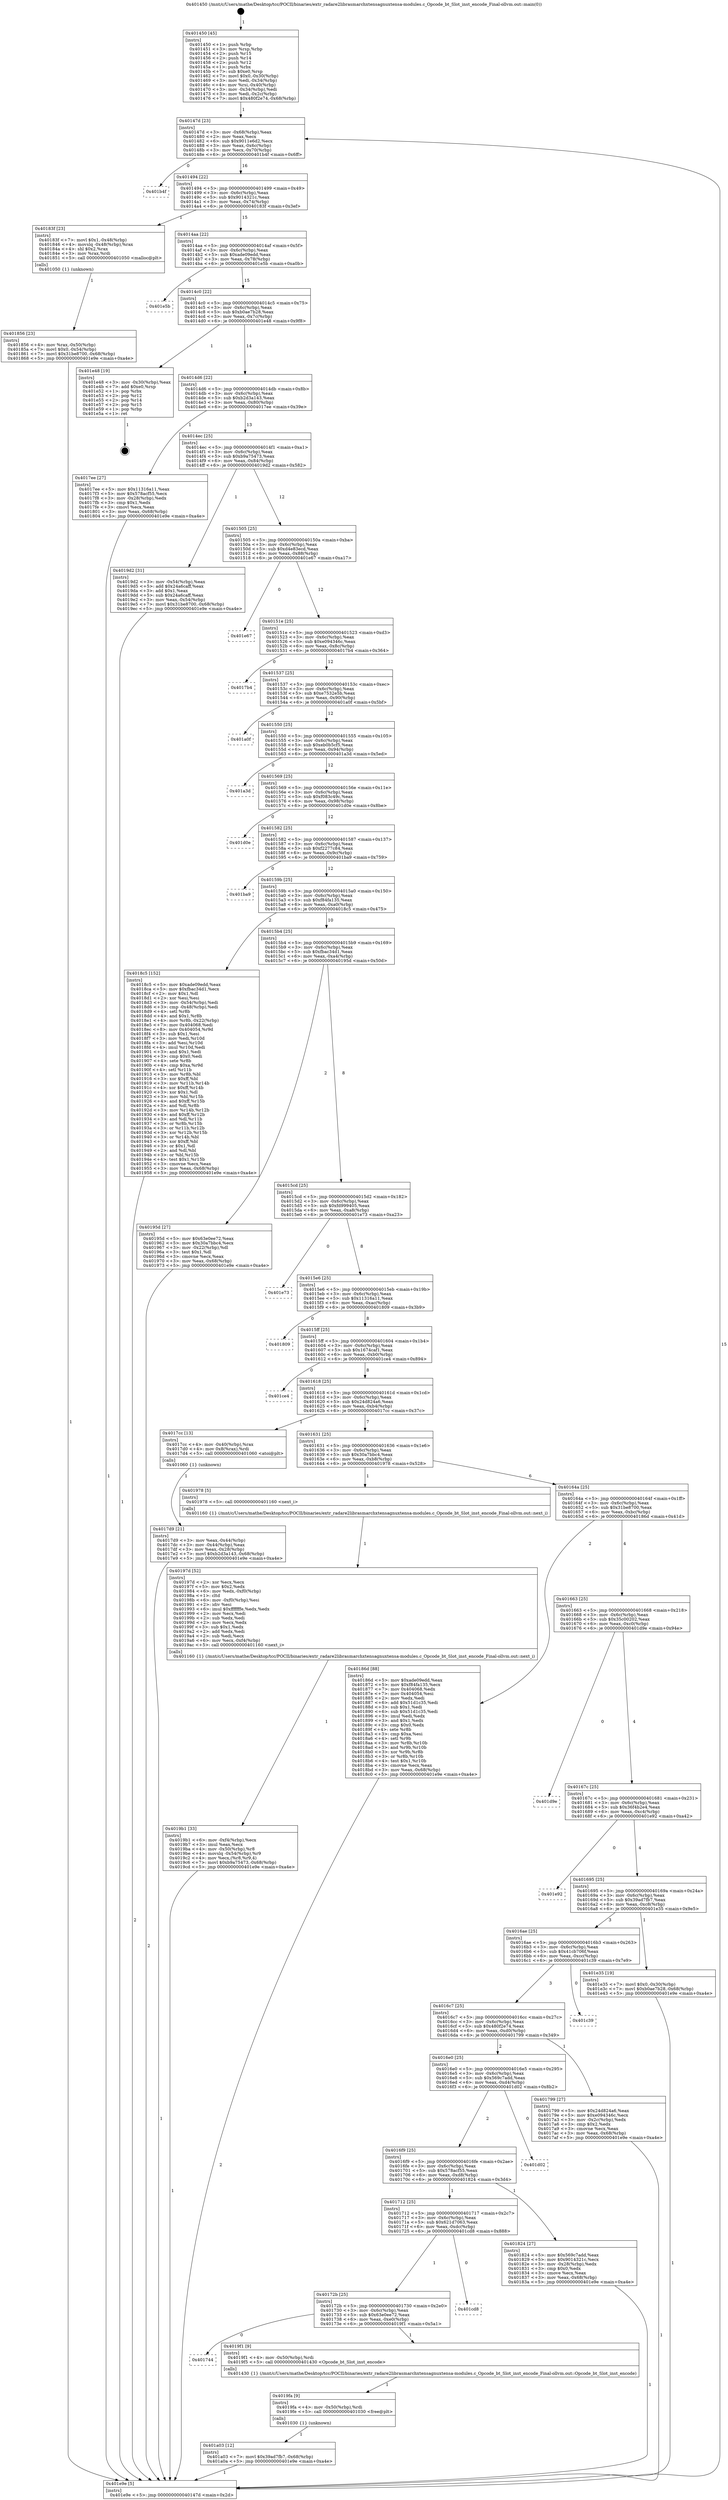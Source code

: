 digraph "0x401450" {
  label = "0x401450 (/mnt/c/Users/mathe/Desktop/tcc/POCII/binaries/extr_radare2librasmarchxtensagnuxtensa-modules.c_Opcode_bt_Slot_inst_encode_Final-ollvm.out::main(0))"
  labelloc = "t"
  node[shape=record]

  Entry [label="",width=0.3,height=0.3,shape=circle,fillcolor=black,style=filled]
  "0x40147d" [label="{
     0x40147d [23]\l
     | [instrs]\l
     &nbsp;&nbsp;0x40147d \<+3\>: mov -0x68(%rbp),%eax\l
     &nbsp;&nbsp;0x401480 \<+2\>: mov %eax,%ecx\l
     &nbsp;&nbsp;0x401482 \<+6\>: sub $0x9011e6d2,%ecx\l
     &nbsp;&nbsp;0x401488 \<+3\>: mov %eax,-0x6c(%rbp)\l
     &nbsp;&nbsp;0x40148b \<+3\>: mov %ecx,-0x70(%rbp)\l
     &nbsp;&nbsp;0x40148e \<+6\>: je 0000000000401b4f \<main+0x6ff\>\l
  }"]
  "0x401b4f" [label="{
     0x401b4f\l
  }", style=dashed]
  "0x401494" [label="{
     0x401494 [22]\l
     | [instrs]\l
     &nbsp;&nbsp;0x401494 \<+5\>: jmp 0000000000401499 \<main+0x49\>\l
     &nbsp;&nbsp;0x401499 \<+3\>: mov -0x6c(%rbp),%eax\l
     &nbsp;&nbsp;0x40149c \<+5\>: sub $0x9014321c,%eax\l
     &nbsp;&nbsp;0x4014a1 \<+3\>: mov %eax,-0x74(%rbp)\l
     &nbsp;&nbsp;0x4014a4 \<+6\>: je 000000000040183f \<main+0x3ef\>\l
  }"]
  Exit [label="",width=0.3,height=0.3,shape=circle,fillcolor=black,style=filled,peripheries=2]
  "0x40183f" [label="{
     0x40183f [23]\l
     | [instrs]\l
     &nbsp;&nbsp;0x40183f \<+7\>: movl $0x1,-0x48(%rbp)\l
     &nbsp;&nbsp;0x401846 \<+4\>: movslq -0x48(%rbp),%rax\l
     &nbsp;&nbsp;0x40184a \<+4\>: shl $0x2,%rax\l
     &nbsp;&nbsp;0x40184e \<+3\>: mov %rax,%rdi\l
     &nbsp;&nbsp;0x401851 \<+5\>: call 0000000000401050 \<malloc@plt\>\l
     | [calls]\l
     &nbsp;&nbsp;0x401050 \{1\} (unknown)\l
  }"]
  "0x4014aa" [label="{
     0x4014aa [22]\l
     | [instrs]\l
     &nbsp;&nbsp;0x4014aa \<+5\>: jmp 00000000004014af \<main+0x5f\>\l
     &nbsp;&nbsp;0x4014af \<+3\>: mov -0x6c(%rbp),%eax\l
     &nbsp;&nbsp;0x4014b2 \<+5\>: sub $0xade09edd,%eax\l
     &nbsp;&nbsp;0x4014b7 \<+3\>: mov %eax,-0x78(%rbp)\l
     &nbsp;&nbsp;0x4014ba \<+6\>: je 0000000000401e5b \<main+0xa0b\>\l
  }"]
  "0x401a03" [label="{
     0x401a03 [12]\l
     | [instrs]\l
     &nbsp;&nbsp;0x401a03 \<+7\>: movl $0x39ad7fb7,-0x68(%rbp)\l
     &nbsp;&nbsp;0x401a0a \<+5\>: jmp 0000000000401e9e \<main+0xa4e\>\l
  }"]
  "0x401e5b" [label="{
     0x401e5b\l
  }", style=dashed]
  "0x4014c0" [label="{
     0x4014c0 [22]\l
     | [instrs]\l
     &nbsp;&nbsp;0x4014c0 \<+5\>: jmp 00000000004014c5 \<main+0x75\>\l
     &nbsp;&nbsp;0x4014c5 \<+3\>: mov -0x6c(%rbp),%eax\l
     &nbsp;&nbsp;0x4014c8 \<+5\>: sub $0xb0ae7b28,%eax\l
     &nbsp;&nbsp;0x4014cd \<+3\>: mov %eax,-0x7c(%rbp)\l
     &nbsp;&nbsp;0x4014d0 \<+6\>: je 0000000000401e48 \<main+0x9f8\>\l
  }"]
  "0x4019fa" [label="{
     0x4019fa [9]\l
     | [instrs]\l
     &nbsp;&nbsp;0x4019fa \<+4\>: mov -0x50(%rbp),%rdi\l
     &nbsp;&nbsp;0x4019fe \<+5\>: call 0000000000401030 \<free@plt\>\l
     | [calls]\l
     &nbsp;&nbsp;0x401030 \{1\} (unknown)\l
  }"]
  "0x401e48" [label="{
     0x401e48 [19]\l
     | [instrs]\l
     &nbsp;&nbsp;0x401e48 \<+3\>: mov -0x30(%rbp),%eax\l
     &nbsp;&nbsp;0x401e4b \<+7\>: add $0xe0,%rsp\l
     &nbsp;&nbsp;0x401e52 \<+1\>: pop %rbx\l
     &nbsp;&nbsp;0x401e53 \<+2\>: pop %r12\l
     &nbsp;&nbsp;0x401e55 \<+2\>: pop %r14\l
     &nbsp;&nbsp;0x401e57 \<+2\>: pop %r15\l
     &nbsp;&nbsp;0x401e59 \<+1\>: pop %rbp\l
     &nbsp;&nbsp;0x401e5a \<+1\>: ret\l
  }"]
  "0x4014d6" [label="{
     0x4014d6 [22]\l
     | [instrs]\l
     &nbsp;&nbsp;0x4014d6 \<+5\>: jmp 00000000004014db \<main+0x8b\>\l
     &nbsp;&nbsp;0x4014db \<+3\>: mov -0x6c(%rbp),%eax\l
     &nbsp;&nbsp;0x4014de \<+5\>: sub $0xb2d3a143,%eax\l
     &nbsp;&nbsp;0x4014e3 \<+3\>: mov %eax,-0x80(%rbp)\l
     &nbsp;&nbsp;0x4014e6 \<+6\>: je 00000000004017ee \<main+0x39e\>\l
  }"]
  "0x401744" [label="{
     0x401744\l
  }", style=dashed]
  "0x4017ee" [label="{
     0x4017ee [27]\l
     | [instrs]\l
     &nbsp;&nbsp;0x4017ee \<+5\>: mov $0x11316a11,%eax\l
     &nbsp;&nbsp;0x4017f3 \<+5\>: mov $0x578acf55,%ecx\l
     &nbsp;&nbsp;0x4017f8 \<+3\>: mov -0x28(%rbp),%edx\l
     &nbsp;&nbsp;0x4017fb \<+3\>: cmp $0x1,%edx\l
     &nbsp;&nbsp;0x4017fe \<+3\>: cmovl %ecx,%eax\l
     &nbsp;&nbsp;0x401801 \<+3\>: mov %eax,-0x68(%rbp)\l
     &nbsp;&nbsp;0x401804 \<+5\>: jmp 0000000000401e9e \<main+0xa4e\>\l
  }"]
  "0x4014ec" [label="{
     0x4014ec [25]\l
     | [instrs]\l
     &nbsp;&nbsp;0x4014ec \<+5\>: jmp 00000000004014f1 \<main+0xa1\>\l
     &nbsp;&nbsp;0x4014f1 \<+3\>: mov -0x6c(%rbp),%eax\l
     &nbsp;&nbsp;0x4014f4 \<+5\>: sub $0xb9a75473,%eax\l
     &nbsp;&nbsp;0x4014f9 \<+6\>: mov %eax,-0x84(%rbp)\l
     &nbsp;&nbsp;0x4014ff \<+6\>: je 00000000004019d2 \<main+0x582\>\l
  }"]
  "0x4019f1" [label="{
     0x4019f1 [9]\l
     | [instrs]\l
     &nbsp;&nbsp;0x4019f1 \<+4\>: mov -0x50(%rbp),%rdi\l
     &nbsp;&nbsp;0x4019f5 \<+5\>: call 0000000000401430 \<Opcode_bt_Slot_inst_encode\>\l
     | [calls]\l
     &nbsp;&nbsp;0x401430 \{1\} (/mnt/c/Users/mathe/Desktop/tcc/POCII/binaries/extr_radare2librasmarchxtensagnuxtensa-modules.c_Opcode_bt_Slot_inst_encode_Final-ollvm.out::Opcode_bt_Slot_inst_encode)\l
  }"]
  "0x4019d2" [label="{
     0x4019d2 [31]\l
     | [instrs]\l
     &nbsp;&nbsp;0x4019d2 \<+3\>: mov -0x54(%rbp),%eax\l
     &nbsp;&nbsp;0x4019d5 \<+5\>: add $0x24a6caff,%eax\l
     &nbsp;&nbsp;0x4019da \<+3\>: add $0x1,%eax\l
     &nbsp;&nbsp;0x4019dd \<+5\>: sub $0x24a6caff,%eax\l
     &nbsp;&nbsp;0x4019e2 \<+3\>: mov %eax,-0x54(%rbp)\l
     &nbsp;&nbsp;0x4019e5 \<+7\>: movl $0x31be8700,-0x68(%rbp)\l
     &nbsp;&nbsp;0x4019ec \<+5\>: jmp 0000000000401e9e \<main+0xa4e\>\l
  }"]
  "0x401505" [label="{
     0x401505 [25]\l
     | [instrs]\l
     &nbsp;&nbsp;0x401505 \<+5\>: jmp 000000000040150a \<main+0xba\>\l
     &nbsp;&nbsp;0x40150a \<+3\>: mov -0x6c(%rbp),%eax\l
     &nbsp;&nbsp;0x40150d \<+5\>: sub $0xd4e83ecd,%eax\l
     &nbsp;&nbsp;0x401512 \<+6\>: mov %eax,-0x88(%rbp)\l
     &nbsp;&nbsp;0x401518 \<+6\>: je 0000000000401e67 \<main+0xa17\>\l
  }"]
  "0x40172b" [label="{
     0x40172b [25]\l
     | [instrs]\l
     &nbsp;&nbsp;0x40172b \<+5\>: jmp 0000000000401730 \<main+0x2e0\>\l
     &nbsp;&nbsp;0x401730 \<+3\>: mov -0x6c(%rbp),%eax\l
     &nbsp;&nbsp;0x401733 \<+5\>: sub $0x63e0ee72,%eax\l
     &nbsp;&nbsp;0x401738 \<+6\>: mov %eax,-0xe0(%rbp)\l
     &nbsp;&nbsp;0x40173e \<+6\>: je 00000000004019f1 \<main+0x5a1\>\l
  }"]
  "0x401e67" [label="{
     0x401e67\l
  }", style=dashed]
  "0x40151e" [label="{
     0x40151e [25]\l
     | [instrs]\l
     &nbsp;&nbsp;0x40151e \<+5\>: jmp 0000000000401523 \<main+0xd3\>\l
     &nbsp;&nbsp;0x401523 \<+3\>: mov -0x6c(%rbp),%eax\l
     &nbsp;&nbsp;0x401526 \<+5\>: sub $0xe094346c,%eax\l
     &nbsp;&nbsp;0x40152b \<+6\>: mov %eax,-0x8c(%rbp)\l
     &nbsp;&nbsp;0x401531 \<+6\>: je 00000000004017b4 \<main+0x364\>\l
  }"]
  "0x401cd8" [label="{
     0x401cd8\l
  }", style=dashed]
  "0x4017b4" [label="{
     0x4017b4\l
  }", style=dashed]
  "0x401537" [label="{
     0x401537 [25]\l
     | [instrs]\l
     &nbsp;&nbsp;0x401537 \<+5\>: jmp 000000000040153c \<main+0xec\>\l
     &nbsp;&nbsp;0x40153c \<+3\>: mov -0x6c(%rbp),%eax\l
     &nbsp;&nbsp;0x40153f \<+5\>: sub $0xe7532e5b,%eax\l
     &nbsp;&nbsp;0x401544 \<+6\>: mov %eax,-0x90(%rbp)\l
     &nbsp;&nbsp;0x40154a \<+6\>: je 0000000000401a0f \<main+0x5bf\>\l
  }"]
  "0x4019b1" [label="{
     0x4019b1 [33]\l
     | [instrs]\l
     &nbsp;&nbsp;0x4019b1 \<+6\>: mov -0xf4(%rbp),%ecx\l
     &nbsp;&nbsp;0x4019b7 \<+3\>: imul %eax,%ecx\l
     &nbsp;&nbsp;0x4019ba \<+4\>: mov -0x50(%rbp),%r8\l
     &nbsp;&nbsp;0x4019be \<+4\>: movslq -0x54(%rbp),%r9\l
     &nbsp;&nbsp;0x4019c2 \<+4\>: mov %ecx,(%r8,%r9,4)\l
     &nbsp;&nbsp;0x4019c6 \<+7\>: movl $0xb9a75473,-0x68(%rbp)\l
     &nbsp;&nbsp;0x4019cd \<+5\>: jmp 0000000000401e9e \<main+0xa4e\>\l
  }"]
  "0x401a0f" [label="{
     0x401a0f\l
  }", style=dashed]
  "0x401550" [label="{
     0x401550 [25]\l
     | [instrs]\l
     &nbsp;&nbsp;0x401550 \<+5\>: jmp 0000000000401555 \<main+0x105\>\l
     &nbsp;&nbsp;0x401555 \<+3\>: mov -0x6c(%rbp),%eax\l
     &nbsp;&nbsp;0x401558 \<+5\>: sub $0xeb0b5cf5,%eax\l
     &nbsp;&nbsp;0x40155d \<+6\>: mov %eax,-0x94(%rbp)\l
     &nbsp;&nbsp;0x401563 \<+6\>: je 0000000000401a3d \<main+0x5ed\>\l
  }"]
  "0x40197d" [label="{
     0x40197d [52]\l
     | [instrs]\l
     &nbsp;&nbsp;0x40197d \<+2\>: xor %ecx,%ecx\l
     &nbsp;&nbsp;0x40197f \<+5\>: mov $0x2,%edx\l
     &nbsp;&nbsp;0x401984 \<+6\>: mov %edx,-0xf0(%rbp)\l
     &nbsp;&nbsp;0x40198a \<+1\>: cltd\l
     &nbsp;&nbsp;0x40198b \<+6\>: mov -0xf0(%rbp),%esi\l
     &nbsp;&nbsp;0x401991 \<+2\>: idiv %esi\l
     &nbsp;&nbsp;0x401993 \<+6\>: imul $0xfffffffe,%edx,%edx\l
     &nbsp;&nbsp;0x401999 \<+2\>: mov %ecx,%edi\l
     &nbsp;&nbsp;0x40199b \<+2\>: sub %edx,%edi\l
     &nbsp;&nbsp;0x40199d \<+2\>: mov %ecx,%edx\l
     &nbsp;&nbsp;0x40199f \<+3\>: sub $0x1,%edx\l
     &nbsp;&nbsp;0x4019a2 \<+2\>: add %edx,%edi\l
     &nbsp;&nbsp;0x4019a4 \<+2\>: sub %edi,%ecx\l
     &nbsp;&nbsp;0x4019a6 \<+6\>: mov %ecx,-0xf4(%rbp)\l
     &nbsp;&nbsp;0x4019ac \<+5\>: call 0000000000401160 \<next_i\>\l
     | [calls]\l
     &nbsp;&nbsp;0x401160 \{1\} (/mnt/c/Users/mathe/Desktop/tcc/POCII/binaries/extr_radare2librasmarchxtensagnuxtensa-modules.c_Opcode_bt_Slot_inst_encode_Final-ollvm.out::next_i)\l
  }"]
  "0x401a3d" [label="{
     0x401a3d\l
  }", style=dashed]
  "0x401569" [label="{
     0x401569 [25]\l
     | [instrs]\l
     &nbsp;&nbsp;0x401569 \<+5\>: jmp 000000000040156e \<main+0x11e\>\l
     &nbsp;&nbsp;0x40156e \<+3\>: mov -0x6c(%rbp),%eax\l
     &nbsp;&nbsp;0x401571 \<+5\>: sub $0xf083c49c,%eax\l
     &nbsp;&nbsp;0x401576 \<+6\>: mov %eax,-0x98(%rbp)\l
     &nbsp;&nbsp;0x40157c \<+6\>: je 0000000000401d0e \<main+0x8be\>\l
  }"]
  "0x401856" [label="{
     0x401856 [23]\l
     | [instrs]\l
     &nbsp;&nbsp;0x401856 \<+4\>: mov %rax,-0x50(%rbp)\l
     &nbsp;&nbsp;0x40185a \<+7\>: movl $0x0,-0x54(%rbp)\l
     &nbsp;&nbsp;0x401861 \<+7\>: movl $0x31be8700,-0x68(%rbp)\l
     &nbsp;&nbsp;0x401868 \<+5\>: jmp 0000000000401e9e \<main+0xa4e\>\l
  }"]
  "0x401d0e" [label="{
     0x401d0e\l
  }", style=dashed]
  "0x401582" [label="{
     0x401582 [25]\l
     | [instrs]\l
     &nbsp;&nbsp;0x401582 \<+5\>: jmp 0000000000401587 \<main+0x137\>\l
     &nbsp;&nbsp;0x401587 \<+3\>: mov -0x6c(%rbp),%eax\l
     &nbsp;&nbsp;0x40158a \<+5\>: sub $0xf2277c84,%eax\l
     &nbsp;&nbsp;0x40158f \<+6\>: mov %eax,-0x9c(%rbp)\l
     &nbsp;&nbsp;0x401595 \<+6\>: je 0000000000401ba9 \<main+0x759\>\l
  }"]
  "0x401712" [label="{
     0x401712 [25]\l
     | [instrs]\l
     &nbsp;&nbsp;0x401712 \<+5\>: jmp 0000000000401717 \<main+0x2c7\>\l
     &nbsp;&nbsp;0x401717 \<+3\>: mov -0x6c(%rbp),%eax\l
     &nbsp;&nbsp;0x40171a \<+5\>: sub $0x621d7063,%eax\l
     &nbsp;&nbsp;0x40171f \<+6\>: mov %eax,-0xdc(%rbp)\l
     &nbsp;&nbsp;0x401725 \<+6\>: je 0000000000401cd8 \<main+0x888\>\l
  }"]
  "0x401ba9" [label="{
     0x401ba9\l
  }", style=dashed]
  "0x40159b" [label="{
     0x40159b [25]\l
     | [instrs]\l
     &nbsp;&nbsp;0x40159b \<+5\>: jmp 00000000004015a0 \<main+0x150\>\l
     &nbsp;&nbsp;0x4015a0 \<+3\>: mov -0x6c(%rbp),%eax\l
     &nbsp;&nbsp;0x4015a3 \<+5\>: sub $0xf84fa135,%eax\l
     &nbsp;&nbsp;0x4015a8 \<+6\>: mov %eax,-0xa0(%rbp)\l
     &nbsp;&nbsp;0x4015ae \<+6\>: je 00000000004018c5 \<main+0x475\>\l
  }"]
  "0x401824" [label="{
     0x401824 [27]\l
     | [instrs]\l
     &nbsp;&nbsp;0x401824 \<+5\>: mov $0x569c7add,%eax\l
     &nbsp;&nbsp;0x401829 \<+5\>: mov $0x9014321c,%ecx\l
     &nbsp;&nbsp;0x40182e \<+3\>: mov -0x28(%rbp),%edx\l
     &nbsp;&nbsp;0x401831 \<+3\>: cmp $0x0,%edx\l
     &nbsp;&nbsp;0x401834 \<+3\>: cmove %ecx,%eax\l
     &nbsp;&nbsp;0x401837 \<+3\>: mov %eax,-0x68(%rbp)\l
     &nbsp;&nbsp;0x40183a \<+5\>: jmp 0000000000401e9e \<main+0xa4e\>\l
  }"]
  "0x4018c5" [label="{
     0x4018c5 [152]\l
     | [instrs]\l
     &nbsp;&nbsp;0x4018c5 \<+5\>: mov $0xade09edd,%eax\l
     &nbsp;&nbsp;0x4018ca \<+5\>: mov $0xfbac34d1,%ecx\l
     &nbsp;&nbsp;0x4018cf \<+2\>: mov $0x1,%dl\l
     &nbsp;&nbsp;0x4018d1 \<+2\>: xor %esi,%esi\l
     &nbsp;&nbsp;0x4018d3 \<+3\>: mov -0x54(%rbp),%edi\l
     &nbsp;&nbsp;0x4018d6 \<+3\>: cmp -0x48(%rbp),%edi\l
     &nbsp;&nbsp;0x4018d9 \<+4\>: setl %r8b\l
     &nbsp;&nbsp;0x4018dd \<+4\>: and $0x1,%r8b\l
     &nbsp;&nbsp;0x4018e1 \<+4\>: mov %r8b,-0x22(%rbp)\l
     &nbsp;&nbsp;0x4018e5 \<+7\>: mov 0x404068,%edi\l
     &nbsp;&nbsp;0x4018ec \<+8\>: mov 0x404054,%r9d\l
     &nbsp;&nbsp;0x4018f4 \<+3\>: sub $0x1,%esi\l
     &nbsp;&nbsp;0x4018f7 \<+3\>: mov %edi,%r10d\l
     &nbsp;&nbsp;0x4018fa \<+3\>: add %esi,%r10d\l
     &nbsp;&nbsp;0x4018fd \<+4\>: imul %r10d,%edi\l
     &nbsp;&nbsp;0x401901 \<+3\>: and $0x1,%edi\l
     &nbsp;&nbsp;0x401904 \<+3\>: cmp $0x0,%edi\l
     &nbsp;&nbsp;0x401907 \<+4\>: sete %r8b\l
     &nbsp;&nbsp;0x40190b \<+4\>: cmp $0xa,%r9d\l
     &nbsp;&nbsp;0x40190f \<+4\>: setl %r11b\l
     &nbsp;&nbsp;0x401913 \<+3\>: mov %r8b,%bl\l
     &nbsp;&nbsp;0x401916 \<+3\>: xor $0xff,%bl\l
     &nbsp;&nbsp;0x401919 \<+3\>: mov %r11b,%r14b\l
     &nbsp;&nbsp;0x40191c \<+4\>: xor $0xff,%r14b\l
     &nbsp;&nbsp;0x401920 \<+3\>: xor $0x1,%dl\l
     &nbsp;&nbsp;0x401923 \<+3\>: mov %bl,%r15b\l
     &nbsp;&nbsp;0x401926 \<+4\>: and $0xff,%r15b\l
     &nbsp;&nbsp;0x40192a \<+3\>: and %dl,%r8b\l
     &nbsp;&nbsp;0x40192d \<+3\>: mov %r14b,%r12b\l
     &nbsp;&nbsp;0x401930 \<+4\>: and $0xff,%r12b\l
     &nbsp;&nbsp;0x401934 \<+3\>: and %dl,%r11b\l
     &nbsp;&nbsp;0x401937 \<+3\>: or %r8b,%r15b\l
     &nbsp;&nbsp;0x40193a \<+3\>: or %r11b,%r12b\l
     &nbsp;&nbsp;0x40193d \<+3\>: xor %r12b,%r15b\l
     &nbsp;&nbsp;0x401940 \<+3\>: or %r14b,%bl\l
     &nbsp;&nbsp;0x401943 \<+3\>: xor $0xff,%bl\l
     &nbsp;&nbsp;0x401946 \<+3\>: or $0x1,%dl\l
     &nbsp;&nbsp;0x401949 \<+2\>: and %dl,%bl\l
     &nbsp;&nbsp;0x40194b \<+3\>: or %bl,%r15b\l
     &nbsp;&nbsp;0x40194e \<+4\>: test $0x1,%r15b\l
     &nbsp;&nbsp;0x401952 \<+3\>: cmovne %ecx,%eax\l
     &nbsp;&nbsp;0x401955 \<+3\>: mov %eax,-0x68(%rbp)\l
     &nbsp;&nbsp;0x401958 \<+5\>: jmp 0000000000401e9e \<main+0xa4e\>\l
  }"]
  "0x4015b4" [label="{
     0x4015b4 [25]\l
     | [instrs]\l
     &nbsp;&nbsp;0x4015b4 \<+5\>: jmp 00000000004015b9 \<main+0x169\>\l
     &nbsp;&nbsp;0x4015b9 \<+3\>: mov -0x6c(%rbp),%eax\l
     &nbsp;&nbsp;0x4015bc \<+5\>: sub $0xfbac34d1,%eax\l
     &nbsp;&nbsp;0x4015c1 \<+6\>: mov %eax,-0xa4(%rbp)\l
     &nbsp;&nbsp;0x4015c7 \<+6\>: je 000000000040195d \<main+0x50d\>\l
  }"]
  "0x4016f9" [label="{
     0x4016f9 [25]\l
     | [instrs]\l
     &nbsp;&nbsp;0x4016f9 \<+5\>: jmp 00000000004016fe \<main+0x2ae\>\l
     &nbsp;&nbsp;0x4016fe \<+3\>: mov -0x6c(%rbp),%eax\l
     &nbsp;&nbsp;0x401701 \<+5\>: sub $0x578acf55,%eax\l
     &nbsp;&nbsp;0x401706 \<+6\>: mov %eax,-0xd8(%rbp)\l
     &nbsp;&nbsp;0x40170c \<+6\>: je 0000000000401824 \<main+0x3d4\>\l
  }"]
  "0x40195d" [label="{
     0x40195d [27]\l
     | [instrs]\l
     &nbsp;&nbsp;0x40195d \<+5\>: mov $0x63e0ee72,%eax\l
     &nbsp;&nbsp;0x401962 \<+5\>: mov $0x30a7bbc4,%ecx\l
     &nbsp;&nbsp;0x401967 \<+3\>: mov -0x22(%rbp),%dl\l
     &nbsp;&nbsp;0x40196a \<+3\>: test $0x1,%dl\l
     &nbsp;&nbsp;0x40196d \<+3\>: cmovne %ecx,%eax\l
     &nbsp;&nbsp;0x401970 \<+3\>: mov %eax,-0x68(%rbp)\l
     &nbsp;&nbsp;0x401973 \<+5\>: jmp 0000000000401e9e \<main+0xa4e\>\l
  }"]
  "0x4015cd" [label="{
     0x4015cd [25]\l
     | [instrs]\l
     &nbsp;&nbsp;0x4015cd \<+5\>: jmp 00000000004015d2 \<main+0x182\>\l
     &nbsp;&nbsp;0x4015d2 \<+3\>: mov -0x6c(%rbp),%eax\l
     &nbsp;&nbsp;0x4015d5 \<+5\>: sub $0xfd999405,%eax\l
     &nbsp;&nbsp;0x4015da \<+6\>: mov %eax,-0xa8(%rbp)\l
     &nbsp;&nbsp;0x4015e0 \<+6\>: je 0000000000401e73 \<main+0xa23\>\l
  }"]
  "0x401d02" [label="{
     0x401d02\l
  }", style=dashed]
  "0x401e73" [label="{
     0x401e73\l
  }", style=dashed]
  "0x4015e6" [label="{
     0x4015e6 [25]\l
     | [instrs]\l
     &nbsp;&nbsp;0x4015e6 \<+5\>: jmp 00000000004015eb \<main+0x19b\>\l
     &nbsp;&nbsp;0x4015eb \<+3\>: mov -0x6c(%rbp),%eax\l
     &nbsp;&nbsp;0x4015ee \<+5\>: sub $0x11316a11,%eax\l
     &nbsp;&nbsp;0x4015f3 \<+6\>: mov %eax,-0xac(%rbp)\l
     &nbsp;&nbsp;0x4015f9 \<+6\>: je 0000000000401809 \<main+0x3b9\>\l
  }"]
  "0x4017d9" [label="{
     0x4017d9 [21]\l
     | [instrs]\l
     &nbsp;&nbsp;0x4017d9 \<+3\>: mov %eax,-0x44(%rbp)\l
     &nbsp;&nbsp;0x4017dc \<+3\>: mov -0x44(%rbp),%eax\l
     &nbsp;&nbsp;0x4017df \<+3\>: mov %eax,-0x28(%rbp)\l
     &nbsp;&nbsp;0x4017e2 \<+7\>: movl $0xb2d3a143,-0x68(%rbp)\l
     &nbsp;&nbsp;0x4017e9 \<+5\>: jmp 0000000000401e9e \<main+0xa4e\>\l
  }"]
  "0x401809" [label="{
     0x401809\l
  }", style=dashed]
  "0x4015ff" [label="{
     0x4015ff [25]\l
     | [instrs]\l
     &nbsp;&nbsp;0x4015ff \<+5\>: jmp 0000000000401604 \<main+0x1b4\>\l
     &nbsp;&nbsp;0x401604 \<+3\>: mov -0x6c(%rbp),%eax\l
     &nbsp;&nbsp;0x401607 \<+5\>: sub $0x1674caf1,%eax\l
     &nbsp;&nbsp;0x40160c \<+6\>: mov %eax,-0xb0(%rbp)\l
     &nbsp;&nbsp;0x401612 \<+6\>: je 0000000000401ce4 \<main+0x894\>\l
  }"]
  "0x401450" [label="{
     0x401450 [45]\l
     | [instrs]\l
     &nbsp;&nbsp;0x401450 \<+1\>: push %rbp\l
     &nbsp;&nbsp;0x401451 \<+3\>: mov %rsp,%rbp\l
     &nbsp;&nbsp;0x401454 \<+2\>: push %r15\l
     &nbsp;&nbsp;0x401456 \<+2\>: push %r14\l
     &nbsp;&nbsp;0x401458 \<+2\>: push %r12\l
     &nbsp;&nbsp;0x40145a \<+1\>: push %rbx\l
     &nbsp;&nbsp;0x40145b \<+7\>: sub $0xe0,%rsp\l
     &nbsp;&nbsp;0x401462 \<+7\>: movl $0x0,-0x30(%rbp)\l
     &nbsp;&nbsp;0x401469 \<+3\>: mov %edi,-0x34(%rbp)\l
     &nbsp;&nbsp;0x40146c \<+4\>: mov %rsi,-0x40(%rbp)\l
     &nbsp;&nbsp;0x401470 \<+3\>: mov -0x34(%rbp),%edi\l
     &nbsp;&nbsp;0x401473 \<+3\>: mov %edi,-0x2c(%rbp)\l
     &nbsp;&nbsp;0x401476 \<+7\>: movl $0x480f2e74,-0x68(%rbp)\l
  }"]
  "0x401ce4" [label="{
     0x401ce4\l
  }", style=dashed]
  "0x401618" [label="{
     0x401618 [25]\l
     | [instrs]\l
     &nbsp;&nbsp;0x401618 \<+5\>: jmp 000000000040161d \<main+0x1cd\>\l
     &nbsp;&nbsp;0x40161d \<+3\>: mov -0x6c(%rbp),%eax\l
     &nbsp;&nbsp;0x401620 \<+5\>: sub $0x24d824a6,%eax\l
     &nbsp;&nbsp;0x401625 \<+6\>: mov %eax,-0xb4(%rbp)\l
     &nbsp;&nbsp;0x40162b \<+6\>: je 00000000004017cc \<main+0x37c\>\l
  }"]
  "0x401e9e" [label="{
     0x401e9e [5]\l
     | [instrs]\l
     &nbsp;&nbsp;0x401e9e \<+5\>: jmp 000000000040147d \<main+0x2d\>\l
  }"]
  "0x4017cc" [label="{
     0x4017cc [13]\l
     | [instrs]\l
     &nbsp;&nbsp;0x4017cc \<+4\>: mov -0x40(%rbp),%rax\l
     &nbsp;&nbsp;0x4017d0 \<+4\>: mov 0x8(%rax),%rdi\l
     &nbsp;&nbsp;0x4017d4 \<+5\>: call 0000000000401060 \<atoi@plt\>\l
     | [calls]\l
     &nbsp;&nbsp;0x401060 \{1\} (unknown)\l
  }"]
  "0x401631" [label="{
     0x401631 [25]\l
     | [instrs]\l
     &nbsp;&nbsp;0x401631 \<+5\>: jmp 0000000000401636 \<main+0x1e6\>\l
     &nbsp;&nbsp;0x401636 \<+3\>: mov -0x6c(%rbp),%eax\l
     &nbsp;&nbsp;0x401639 \<+5\>: sub $0x30a7bbc4,%eax\l
     &nbsp;&nbsp;0x40163e \<+6\>: mov %eax,-0xb8(%rbp)\l
     &nbsp;&nbsp;0x401644 \<+6\>: je 0000000000401978 \<main+0x528\>\l
  }"]
  "0x4016e0" [label="{
     0x4016e0 [25]\l
     | [instrs]\l
     &nbsp;&nbsp;0x4016e0 \<+5\>: jmp 00000000004016e5 \<main+0x295\>\l
     &nbsp;&nbsp;0x4016e5 \<+3\>: mov -0x6c(%rbp),%eax\l
     &nbsp;&nbsp;0x4016e8 \<+5\>: sub $0x569c7add,%eax\l
     &nbsp;&nbsp;0x4016ed \<+6\>: mov %eax,-0xd4(%rbp)\l
     &nbsp;&nbsp;0x4016f3 \<+6\>: je 0000000000401d02 \<main+0x8b2\>\l
  }"]
  "0x401978" [label="{
     0x401978 [5]\l
     | [instrs]\l
     &nbsp;&nbsp;0x401978 \<+5\>: call 0000000000401160 \<next_i\>\l
     | [calls]\l
     &nbsp;&nbsp;0x401160 \{1\} (/mnt/c/Users/mathe/Desktop/tcc/POCII/binaries/extr_radare2librasmarchxtensagnuxtensa-modules.c_Opcode_bt_Slot_inst_encode_Final-ollvm.out::next_i)\l
  }"]
  "0x40164a" [label="{
     0x40164a [25]\l
     | [instrs]\l
     &nbsp;&nbsp;0x40164a \<+5\>: jmp 000000000040164f \<main+0x1ff\>\l
     &nbsp;&nbsp;0x40164f \<+3\>: mov -0x6c(%rbp),%eax\l
     &nbsp;&nbsp;0x401652 \<+5\>: sub $0x31be8700,%eax\l
     &nbsp;&nbsp;0x401657 \<+6\>: mov %eax,-0xbc(%rbp)\l
     &nbsp;&nbsp;0x40165d \<+6\>: je 000000000040186d \<main+0x41d\>\l
  }"]
  "0x401799" [label="{
     0x401799 [27]\l
     | [instrs]\l
     &nbsp;&nbsp;0x401799 \<+5\>: mov $0x24d824a6,%eax\l
     &nbsp;&nbsp;0x40179e \<+5\>: mov $0xe094346c,%ecx\l
     &nbsp;&nbsp;0x4017a3 \<+3\>: mov -0x2c(%rbp),%edx\l
     &nbsp;&nbsp;0x4017a6 \<+3\>: cmp $0x2,%edx\l
     &nbsp;&nbsp;0x4017a9 \<+3\>: cmovne %ecx,%eax\l
     &nbsp;&nbsp;0x4017ac \<+3\>: mov %eax,-0x68(%rbp)\l
     &nbsp;&nbsp;0x4017af \<+5\>: jmp 0000000000401e9e \<main+0xa4e\>\l
  }"]
  "0x40186d" [label="{
     0x40186d [88]\l
     | [instrs]\l
     &nbsp;&nbsp;0x40186d \<+5\>: mov $0xade09edd,%eax\l
     &nbsp;&nbsp;0x401872 \<+5\>: mov $0xf84fa135,%ecx\l
     &nbsp;&nbsp;0x401877 \<+7\>: mov 0x404068,%edx\l
     &nbsp;&nbsp;0x40187e \<+7\>: mov 0x404054,%esi\l
     &nbsp;&nbsp;0x401885 \<+2\>: mov %edx,%edi\l
     &nbsp;&nbsp;0x401887 \<+6\>: add $0x51d1c35,%edi\l
     &nbsp;&nbsp;0x40188d \<+3\>: sub $0x1,%edi\l
     &nbsp;&nbsp;0x401890 \<+6\>: sub $0x51d1c35,%edi\l
     &nbsp;&nbsp;0x401896 \<+3\>: imul %edi,%edx\l
     &nbsp;&nbsp;0x401899 \<+3\>: and $0x1,%edx\l
     &nbsp;&nbsp;0x40189c \<+3\>: cmp $0x0,%edx\l
     &nbsp;&nbsp;0x40189f \<+4\>: sete %r8b\l
     &nbsp;&nbsp;0x4018a3 \<+3\>: cmp $0xa,%esi\l
     &nbsp;&nbsp;0x4018a6 \<+4\>: setl %r9b\l
     &nbsp;&nbsp;0x4018aa \<+3\>: mov %r8b,%r10b\l
     &nbsp;&nbsp;0x4018ad \<+3\>: and %r9b,%r10b\l
     &nbsp;&nbsp;0x4018b0 \<+3\>: xor %r9b,%r8b\l
     &nbsp;&nbsp;0x4018b3 \<+3\>: or %r8b,%r10b\l
     &nbsp;&nbsp;0x4018b6 \<+4\>: test $0x1,%r10b\l
     &nbsp;&nbsp;0x4018ba \<+3\>: cmovne %ecx,%eax\l
     &nbsp;&nbsp;0x4018bd \<+3\>: mov %eax,-0x68(%rbp)\l
     &nbsp;&nbsp;0x4018c0 \<+5\>: jmp 0000000000401e9e \<main+0xa4e\>\l
  }"]
  "0x401663" [label="{
     0x401663 [25]\l
     | [instrs]\l
     &nbsp;&nbsp;0x401663 \<+5\>: jmp 0000000000401668 \<main+0x218\>\l
     &nbsp;&nbsp;0x401668 \<+3\>: mov -0x6c(%rbp),%eax\l
     &nbsp;&nbsp;0x40166b \<+5\>: sub $0x35c00202,%eax\l
     &nbsp;&nbsp;0x401670 \<+6\>: mov %eax,-0xc0(%rbp)\l
     &nbsp;&nbsp;0x401676 \<+6\>: je 0000000000401d9e \<main+0x94e\>\l
  }"]
  "0x4016c7" [label="{
     0x4016c7 [25]\l
     | [instrs]\l
     &nbsp;&nbsp;0x4016c7 \<+5\>: jmp 00000000004016cc \<main+0x27c\>\l
     &nbsp;&nbsp;0x4016cc \<+3\>: mov -0x6c(%rbp),%eax\l
     &nbsp;&nbsp;0x4016cf \<+5\>: sub $0x480f2e74,%eax\l
     &nbsp;&nbsp;0x4016d4 \<+6\>: mov %eax,-0xd0(%rbp)\l
     &nbsp;&nbsp;0x4016da \<+6\>: je 0000000000401799 \<main+0x349\>\l
  }"]
  "0x401d9e" [label="{
     0x401d9e\l
  }", style=dashed]
  "0x40167c" [label="{
     0x40167c [25]\l
     | [instrs]\l
     &nbsp;&nbsp;0x40167c \<+5\>: jmp 0000000000401681 \<main+0x231\>\l
     &nbsp;&nbsp;0x401681 \<+3\>: mov -0x6c(%rbp),%eax\l
     &nbsp;&nbsp;0x401684 \<+5\>: sub $0x36f4b2e4,%eax\l
     &nbsp;&nbsp;0x401689 \<+6\>: mov %eax,-0xc4(%rbp)\l
     &nbsp;&nbsp;0x40168f \<+6\>: je 0000000000401e92 \<main+0xa42\>\l
  }"]
  "0x401c39" [label="{
     0x401c39\l
  }", style=dashed]
  "0x401e92" [label="{
     0x401e92\l
  }", style=dashed]
  "0x401695" [label="{
     0x401695 [25]\l
     | [instrs]\l
     &nbsp;&nbsp;0x401695 \<+5\>: jmp 000000000040169a \<main+0x24a\>\l
     &nbsp;&nbsp;0x40169a \<+3\>: mov -0x6c(%rbp),%eax\l
     &nbsp;&nbsp;0x40169d \<+5\>: sub $0x39ad7fb7,%eax\l
     &nbsp;&nbsp;0x4016a2 \<+6\>: mov %eax,-0xc8(%rbp)\l
     &nbsp;&nbsp;0x4016a8 \<+6\>: je 0000000000401e35 \<main+0x9e5\>\l
  }"]
  "0x4016ae" [label="{
     0x4016ae [25]\l
     | [instrs]\l
     &nbsp;&nbsp;0x4016ae \<+5\>: jmp 00000000004016b3 \<main+0x263\>\l
     &nbsp;&nbsp;0x4016b3 \<+3\>: mov -0x6c(%rbp),%eax\l
     &nbsp;&nbsp;0x4016b6 \<+5\>: sub $0x41cb706f,%eax\l
     &nbsp;&nbsp;0x4016bb \<+6\>: mov %eax,-0xcc(%rbp)\l
     &nbsp;&nbsp;0x4016c1 \<+6\>: je 0000000000401c39 \<main+0x7e9\>\l
  }"]
  "0x401e35" [label="{
     0x401e35 [19]\l
     | [instrs]\l
     &nbsp;&nbsp;0x401e35 \<+7\>: movl $0x0,-0x30(%rbp)\l
     &nbsp;&nbsp;0x401e3c \<+7\>: movl $0xb0ae7b28,-0x68(%rbp)\l
     &nbsp;&nbsp;0x401e43 \<+5\>: jmp 0000000000401e9e \<main+0xa4e\>\l
  }"]
  Entry -> "0x401450" [label=" 1"]
  "0x40147d" -> "0x401b4f" [label=" 0"]
  "0x40147d" -> "0x401494" [label=" 16"]
  "0x401e48" -> Exit [label=" 1"]
  "0x401494" -> "0x40183f" [label=" 1"]
  "0x401494" -> "0x4014aa" [label=" 15"]
  "0x401e35" -> "0x401e9e" [label=" 1"]
  "0x4014aa" -> "0x401e5b" [label=" 0"]
  "0x4014aa" -> "0x4014c0" [label=" 15"]
  "0x401a03" -> "0x401e9e" [label=" 1"]
  "0x4014c0" -> "0x401e48" [label=" 1"]
  "0x4014c0" -> "0x4014d6" [label=" 14"]
  "0x4019fa" -> "0x401a03" [label=" 1"]
  "0x4014d6" -> "0x4017ee" [label=" 1"]
  "0x4014d6" -> "0x4014ec" [label=" 13"]
  "0x4019f1" -> "0x4019fa" [label=" 1"]
  "0x4014ec" -> "0x4019d2" [label=" 1"]
  "0x4014ec" -> "0x401505" [label=" 12"]
  "0x40172b" -> "0x401744" [label=" 0"]
  "0x401505" -> "0x401e67" [label=" 0"]
  "0x401505" -> "0x40151e" [label=" 12"]
  "0x40172b" -> "0x4019f1" [label=" 1"]
  "0x40151e" -> "0x4017b4" [label=" 0"]
  "0x40151e" -> "0x401537" [label=" 12"]
  "0x401712" -> "0x40172b" [label=" 1"]
  "0x401537" -> "0x401a0f" [label=" 0"]
  "0x401537" -> "0x401550" [label=" 12"]
  "0x401712" -> "0x401cd8" [label=" 0"]
  "0x401550" -> "0x401a3d" [label=" 0"]
  "0x401550" -> "0x401569" [label=" 12"]
  "0x4019d2" -> "0x401e9e" [label=" 1"]
  "0x401569" -> "0x401d0e" [label=" 0"]
  "0x401569" -> "0x401582" [label=" 12"]
  "0x4019b1" -> "0x401e9e" [label=" 1"]
  "0x401582" -> "0x401ba9" [label=" 0"]
  "0x401582" -> "0x40159b" [label=" 12"]
  "0x40197d" -> "0x4019b1" [label=" 1"]
  "0x40159b" -> "0x4018c5" [label=" 2"]
  "0x40159b" -> "0x4015b4" [label=" 10"]
  "0x401978" -> "0x40197d" [label=" 1"]
  "0x4015b4" -> "0x40195d" [label=" 2"]
  "0x4015b4" -> "0x4015cd" [label=" 8"]
  "0x4018c5" -> "0x401e9e" [label=" 2"]
  "0x4015cd" -> "0x401e73" [label=" 0"]
  "0x4015cd" -> "0x4015e6" [label=" 8"]
  "0x40186d" -> "0x401e9e" [label=" 2"]
  "0x4015e6" -> "0x401809" [label=" 0"]
  "0x4015e6" -> "0x4015ff" [label=" 8"]
  "0x40183f" -> "0x401856" [label=" 1"]
  "0x4015ff" -> "0x401ce4" [label=" 0"]
  "0x4015ff" -> "0x401618" [label=" 8"]
  "0x401824" -> "0x401e9e" [label=" 1"]
  "0x401618" -> "0x4017cc" [label=" 1"]
  "0x401618" -> "0x401631" [label=" 7"]
  "0x4016f9" -> "0x401712" [label=" 1"]
  "0x401631" -> "0x401978" [label=" 1"]
  "0x401631" -> "0x40164a" [label=" 6"]
  "0x4016f9" -> "0x401824" [label=" 1"]
  "0x40164a" -> "0x40186d" [label=" 2"]
  "0x40164a" -> "0x401663" [label=" 4"]
  "0x40195d" -> "0x401e9e" [label=" 2"]
  "0x401663" -> "0x401d9e" [label=" 0"]
  "0x401663" -> "0x40167c" [label=" 4"]
  "0x4016e0" -> "0x401d02" [label=" 0"]
  "0x40167c" -> "0x401e92" [label=" 0"]
  "0x40167c" -> "0x401695" [label=" 4"]
  "0x401856" -> "0x401e9e" [label=" 1"]
  "0x401695" -> "0x401e35" [label=" 1"]
  "0x401695" -> "0x4016ae" [label=" 3"]
  "0x4017ee" -> "0x401e9e" [label=" 1"]
  "0x4016ae" -> "0x401c39" [label=" 0"]
  "0x4016ae" -> "0x4016c7" [label=" 3"]
  "0x4016e0" -> "0x4016f9" [label=" 2"]
  "0x4016c7" -> "0x401799" [label=" 1"]
  "0x4016c7" -> "0x4016e0" [label=" 2"]
  "0x401799" -> "0x401e9e" [label=" 1"]
  "0x401450" -> "0x40147d" [label=" 1"]
  "0x401e9e" -> "0x40147d" [label=" 15"]
  "0x4017cc" -> "0x4017d9" [label=" 1"]
  "0x4017d9" -> "0x401e9e" [label=" 1"]
}
